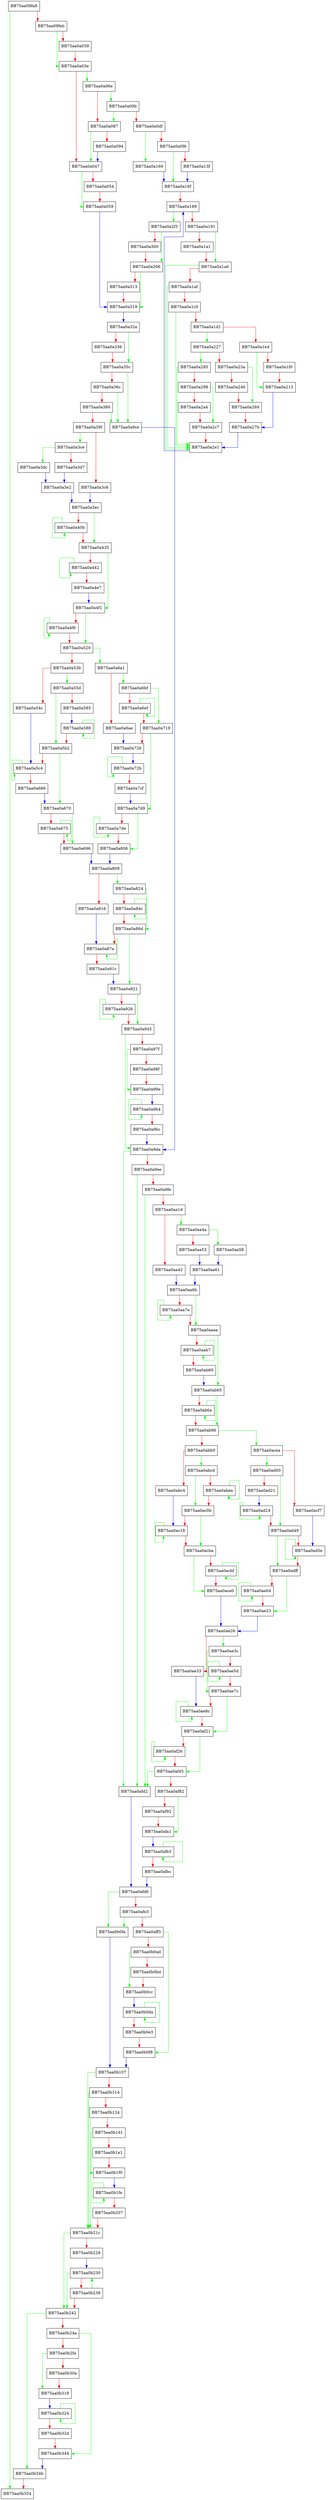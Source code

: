 digraph pe_preparetelemetrydata {
  node [shape="box"];
  graph [splines=ortho];
  BB75aa09fa8 -> BB75aa0b354 [color="green"];
  BB75aa09fa8 -> BB75aa09feb [color="red"];
  BB75aa09feb -> BB75aa0a03e [color="green"];
  BB75aa09feb -> BB75aa0a039 [color="red"];
  BB75aa0a039 -> BB75aa0a03e [color="red"];
  BB75aa0a03e -> BB75aa0a06e [color="green"];
  BB75aa0a03e -> BB75aa0a047 [color="red"];
  BB75aa0a047 -> BB75aa0a059 [color="green"];
  BB75aa0a047 -> BB75aa0a054 [color="red"];
  BB75aa0a054 -> BB75aa0a059 [color="red"];
  BB75aa0a059 -> BB75aa0a319 [color="blue"];
  BB75aa0a06e -> BB75aa0a09b [color="green"];
  BB75aa0a06e -> BB75aa0a087 [color="red"];
  BB75aa0a087 -> BB75aa0a047 [color="green"];
  BB75aa0a087 -> BB75aa0a094 [color="red"];
  BB75aa0a094 -> BB75aa0a047 [color="blue"];
  BB75aa0a09b -> BB75aa0a087 [color="green"];
  BB75aa0a09b -> BB75aa0a0df [color="red"];
  BB75aa0a0df -> BB75aa0a169 [color="green"];
  BB75aa0a0df -> BB75aa0a0f6 [color="red"];
  BB75aa0a0f6 -> BB75aa0a16f [color="green"];
  BB75aa0a0f6 -> BB75aa0a13f [color="red"];
  BB75aa0a13f -> BB75aa0a16f [color="blue"];
  BB75aa0a169 -> BB75aa0a16f [color="blue"];
  BB75aa0a16f -> BB75aa0a189 [color="red"];
  BB75aa0a189 -> BB75aa0a2f3 [color="green"];
  BB75aa0a189 -> BB75aa0a191 [color="red"];
  BB75aa0a191 -> BB75aa0a1a6 [color="green"];
  BB75aa0a191 -> BB75aa0a1a1 [color="red"];
  BB75aa0a1a1 -> BB75aa0a1a6 [color="red"];
  BB75aa0a1a6 -> BB75aa0a2e1 [color="green"];
  BB75aa0a1a6 -> BB75aa0a1af [color="red"];
  BB75aa0a1af -> BB75aa0a2e1 [color="green"];
  BB75aa0a1af -> BB75aa0a1c0 [color="red"];
  BB75aa0a1c0 -> BB75aa0a2e1 [color="green"];
  BB75aa0a1c0 -> BB75aa0a1d1 [color="red"];
  BB75aa0a1d1 -> BB75aa0a227 [color="green"];
  BB75aa0a1d1 -> BB75aa0a1e4 [color="red"];
  BB75aa0a1e4 -> BB75aa0a213 [color="green"];
  BB75aa0a1e4 -> BB75aa0a1f0 [color="red"];
  BB75aa0a1f0 -> BB75aa0a213 [color="red"];
  BB75aa0a213 -> BB75aa0a27b [color="blue"];
  BB75aa0a227 -> BB75aa0a285 [color="green"];
  BB75aa0a227 -> BB75aa0a23a [color="red"];
  BB75aa0a23a -> BB75aa0a269 [color="green"];
  BB75aa0a23a -> BB75aa0a246 [color="red"];
  BB75aa0a246 -> BB75aa0a269 [color="red"];
  BB75aa0a269 -> BB75aa0a27b [color="red"];
  BB75aa0a27b -> BB75aa0a2e1 [color="blue"];
  BB75aa0a285 -> BB75aa0a2e1 [color="green"];
  BB75aa0a285 -> BB75aa0a298 [color="red"];
  BB75aa0a298 -> BB75aa0a2c7 [color="green"];
  BB75aa0a298 -> BB75aa0a2a4 [color="red"];
  BB75aa0a2a4 -> BB75aa0a2c7 [color="red"];
  BB75aa0a2c7 -> BB75aa0a2e1 [color="red"];
  BB75aa0a2e1 -> BB75aa0a189 [color="blue"];
  BB75aa0a2f3 -> BB75aa0a306 [color="green"];
  BB75aa0a2f3 -> BB75aa0a300 [color="red"];
  BB75aa0a300 -> BB75aa0a306 [color="red"];
  BB75aa0a306 -> BB75aa0a319 [color="green"];
  BB75aa0a306 -> BB75aa0a313 [color="red"];
  BB75aa0a313 -> BB75aa0a319 [color="red"];
  BB75aa0a319 -> BB75aa0a32a [color="blue"];
  BB75aa0a32a -> BB75aa0a35c [color="green"];
  BB75aa0a32a -> BB75aa0a336 [color="red"];
  BB75aa0a336 -> BB75aa0a35c [color="red"];
  BB75aa0a35c -> BB75aa0a9ce [color="green"];
  BB75aa0a35c -> BB75aa0a36c [color="red"];
  BB75aa0a36c -> BB75aa0a9ce [color="green"];
  BB75aa0a36c -> BB75aa0a380 [color="red"];
  BB75aa0a380 -> BB75aa0a9ce [color="green"];
  BB75aa0a380 -> BB75aa0a39f [color="red"];
  BB75aa0a39f -> BB75aa0a3ce [color="green"];
  BB75aa0a39f -> BB75aa0a3c6 [color="red"];
  BB75aa0a3c6 -> BB75aa0a3ec [color="blue"];
  BB75aa0a3ce -> BB75aa0a3dc [color="green"];
  BB75aa0a3ce -> BB75aa0a3d7 [color="red"];
  BB75aa0a3d7 -> BB75aa0a3e2 [color="blue"];
  BB75aa0a3dc -> BB75aa0a3e2 [color="blue"];
  BB75aa0a3e2 -> BB75aa0a3ec [color="blue"];
  BB75aa0a3ec -> BB75aa0a435 [color="green"];
  BB75aa0a3ec -> BB75aa0a40b [color="red"];
  BB75aa0a40b -> BB75aa0a40b [color="green"];
  BB75aa0a40b -> BB75aa0a435 [color="red"];
  BB75aa0a435 -> BB75aa0a4f1 [color="green"];
  BB75aa0a435 -> BB75aa0a442 [color="red"];
  BB75aa0a442 -> BB75aa0a442 [color="green"];
  BB75aa0a442 -> BB75aa0a4e7 [color="red"];
  BB75aa0a4e7 -> BB75aa0a4f1 [color="blue"];
  BB75aa0a4f1 -> BB75aa0a520 [color="green"];
  BB75aa0a4f1 -> BB75aa0a4f6 [color="red"];
  BB75aa0a4f6 -> BB75aa0a4f6 [color="green"];
  BB75aa0a4f6 -> BB75aa0a520 [color="red"];
  BB75aa0a520 -> BB75aa0a6a1 [color="green"];
  BB75aa0a520 -> BB75aa0a53b [color="red"];
  BB75aa0a53b -> BB75aa0a55d [color="green"];
  BB75aa0a53b -> BB75aa0a54c [color="red"];
  BB75aa0a54c -> BB75aa0a5c4 [color="blue"];
  BB75aa0a55d -> BB75aa0a5b2 [color="green"];
  BB75aa0a55d -> BB75aa0a585 [color="red"];
  BB75aa0a585 -> BB75aa0a588 [color="blue"];
  BB75aa0a588 -> BB75aa0a588 [color="green"];
  BB75aa0a588 -> BB75aa0a5b2 [color="red"];
  BB75aa0a5b2 -> BB75aa0a670 [color="green"];
  BB75aa0a5b2 -> BB75aa0a5c4 [color="red"];
  BB75aa0a5c4 -> BB75aa0a5c4 [color="green"];
  BB75aa0a5c4 -> BB75aa0a666 [color="red"];
  BB75aa0a666 -> BB75aa0a670 [color="blue"];
  BB75aa0a670 -> BB75aa0a696 [color="green"];
  BB75aa0a670 -> BB75aa0a675 [color="red"];
  BB75aa0a675 -> BB75aa0a675 [color="green"];
  BB75aa0a675 -> BB75aa0a696 [color="red"];
  BB75aa0a696 -> BB75aa0a809 [color="blue"];
  BB75aa0a6a1 -> BB75aa0a6bf [color="green"];
  BB75aa0a6a1 -> BB75aa0a6ae [color="red"];
  BB75aa0a6ae -> BB75aa0a726 [color="blue"];
  BB75aa0a6bf -> BB75aa0a719 [color="green"];
  BB75aa0a6bf -> BB75aa0a6ef [color="red"];
  BB75aa0a6ef -> BB75aa0a6ef [color="green"];
  BB75aa0a6ef -> BB75aa0a719 [color="red"];
  BB75aa0a719 -> BB75aa0a7d9 [color="green"];
  BB75aa0a719 -> BB75aa0a726 [color="red"];
  BB75aa0a726 -> BB75aa0a72b [color="blue"];
  BB75aa0a72b -> BB75aa0a72b [color="green"];
  BB75aa0a72b -> BB75aa0a7cf [color="red"];
  BB75aa0a7cf -> BB75aa0a7d9 [color="blue"];
  BB75aa0a7d9 -> BB75aa0a806 [color="green"];
  BB75aa0a7d9 -> BB75aa0a7de [color="red"];
  BB75aa0a7de -> BB75aa0a7de [color="green"];
  BB75aa0a7de -> BB75aa0a806 [color="red"];
  BB75aa0a806 -> BB75aa0a809 [color="blue"];
  BB75aa0a809 -> BB75aa0a824 [color="green"];
  BB75aa0a809 -> BB75aa0a816 [color="red"];
  BB75aa0a816 -> BB75aa0a87a [color="blue"];
  BB75aa0a824 -> BB75aa0a86d [color="green"];
  BB75aa0a824 -> BB75aa0a84c [color="red"];
  BB75aa0a84c -> BB75aa0a84c [color="green"];
  BB75aa0a84c -> BB75aa0a86d [color="red"];
  BB75aa0a86d -> BB75aa0a921 [color="green"];
  BB75aa0a86d -> BB75aa0a87a [color="red"];
  BB75aa0a87a -> BB75aa0a87a [color="green"];
  BB75aa0a87a -> BB75aa0a91c [color="red"];
  BB75aa0a91c -> BB75aa0a921 [color="blue"];
  BB75aa0a921 -> BB75aa0a945 [color="green"];
  BB75aa0a921 -> BB75aa0a926 [color="red"];
  BB75aa0a926 -> BB75aa0a926 [color="green"];
  BB75aa0a926 -> BB75aa0a945 [color="red"];
  BB75aa0a945 -> BB75aa0a9da [color="green"];
  BB75aa0a945 -> BB75aa0a97f [color="red"];
  BB75aa0a97f -> BB75aa0a99e [color="green"];
  BB75aa0a97f -> BB75aa0a98f [color="red"];
  BB75aa0a98f -> BB75aa0a99e [color="red"];
  BB75aa0a99e -> BB75aa0a9b4 [color="blue"];
  BB75aa0a9b4 -> BB75aa0a9b4 [color="green"];
  BB75aa0a9b4 -> BB75aa0a9bc [color="red"];
  BB75aa0a9bc -> BB75aa0a9da [color="blue"];
  BB75aa0a9ce -> BB75aa0a9da [color="blue"];
  BB75aa0a9da -> BB75aa0afd2 [color="green"];
  BB75aa0a9da -> BB75aa0a9ee [color="red"];
  BB75aa0a9ee -> BB75aa0afd2 [color="green"];
  BB75aa0a9ee -> BB75aa0a9fe [color="red"];
  BB75aa0a9fe -> BB75aa0afd2 [color="green"];
  BB75aa0a9fe -> BB75aa0aa1d [color="red"];
  BB75aa0aa1d -> BB75aa0aa4a [color="green"];
  BB75aa0aa1d -> BB75aa0aa42 [color="red"];
  BB75aa0aa42 -> BB75aa0aa6b [color="blue"];
  BB75aa0aa4a -> BB75aa0aa58 [color="green"];
  BB75aa0aa4a -> BB75aa0aa53 [color="red"];
  BB75aa0aa53 -> BB75aa0aa61 [color="blue"];
  BB75aa0aa58 -> BB75aa0aa61 [color="blue"];
  BB75aa0aa61 -> BB75aa0aa6b [color="blue"];
  BB75aa0aa6b -> BB75aa0aaaa [color="green"];
  BB75aa0aa6b -> BB75aa0aa7e [color="red"];
  BB75aa0aa7e -> BB75aa0aa7e [color="green"];
  BB75aa0aa7e -> BB75aa0aaaa [color="red"];
  BB75aa0aaaa -> BB75aa0ab65 [color="green"];
  BB75aa0aaaa -> BB75aa0aab7 [color="red"];
  BB75aa0aab7 -> BB75aa0aab7 [color="green"];
  BB75aa0aab7 -> BB75aa0ab60 [color="red"];
  BB75aa0ab60 -> BB75aa0ab65 [color="blue"];
  BB75aa0ab65 -> BB75aa0ab96 [color="green"];
  BB75aa0ab65 -> BB75aa0ab6a [color="red"];
  BB75aa0ab6a -> BB75aa0ab6a [color="green"];
  BB75aa0ab6a -> BB75aa0ab96 [color="red"];
  BB75aa0ab96 -> BB75aa0acea [color="green"];
  BB75aa0ab96 -> BB75aa0abb9 [color="red"];
  BB75aa0abb9 -> BB75aa0abcd [color="green"];
  BB75aa0abb9 -> BB75aa0abc4 [color="red"];
  BB75aa0abc4 -> BB75aa0ac18 [color="blue"];
  BB75aa0abcd -> BB75aa0ac0b [color="green"];
  BB75aa0abcd -> BB75aa0abea [color="red"];
  BB75aa0abea -> BB75aa0abea [color="green"];
  BB75aa0abea -> BB75aa0ac0b [color="red"];
  BB75aa0ac0b -> BB75aa0acba [color="green"];
  BB75aa0ac0b -> BB75aa0ac18 [color="red"];
  BB75aa0ac18 -> BB75aa0ac18 [color="green"];
  BB75aa0ac18 -> BB75aa0acba [color="red"];
  BB75aa0acba -> BB75aa0ace0 [color="green"];
  BB75aa0acba -> BB75aa0acbf [color="red"];
  BB75aa0acbf -> BB75aa0acbf [color="green"];
  BB75aa0acbf -> BB75aa0ace0 [color="red"];
  BB75aa0ace0 -> BB75aa0ae26 [color="blue"];
  BB75aa0acea -> BB75aa0ad00 [color="green"];
  BB75aa0acea -> BB75aa0acf7 [color="red"];
  BB75aa0acf7 -> BB75aa0ad5e [color="blue"];
  BB75aa0ad00 -> BB75aa0ad49 [color="green"];
  BB75aa0ad00 -> BB75aa0ad21 [color="red"];
  BB75aa0ad21 -> BB75aa0ad24 [color="blue"];
  BB75aa0ad24 -> BB75aa0ad24 [color="green"];
  BB75aa0ad24 -> BB75aa0ad49 [color="red"];
  BB75aa0ad49 -> BB75aa0adff [color="green"];
  BB75aa0ad49 -> BB75aa0ad5e [color="red"];
  BB75aa0ad5e -> BB75aa0ad5e [color="green"];
  BB75aa0ad5e -> BB75aa0adff [color="red"];
  BB75aa0adff -> BB75aa0ae23 [color="green"];
  BB75aa0adff -> BB75aa0ae04 [color="red"];
  BB75aa0ae04 -> BB75aa0ae04 [color="green"];
  BB75aa0ae04 -> BB75aa0ae23 [color="red"];
  BB75aa0ae23 -> BB75aa0ae26 [color="blue"];
  BB75aa0ae26 -> BB75aa0ae3c [color="green"];
  BB75aa0ae26 -> BB75aa0ae33 [color="red"];
  BB75aa0ae33 -> BB75aa0ae8c [color="blue"];
  BB75aa0ae3c -> BB75aa0ae7c [color="green"];
  BB75aa0ae3c -> BB75aa0ae5d [color="red"];
  BB75aa0ae5d -> BB75aa0ae5d [color="green"];
  BB75aa0ae5d -> BB75aa0ae7c [color="red"];
  BB75aa0ae7c -> BB75aa0af21 [color="green"];
  BB75aa0ae7c -> BB75aa0ae8c [color="red"];
  BB75aa0ae8c -> BB75aa0ae8c [color="green"];
  BB75aa0ae8c -> BB75aa0af21 [color="red"];
  BB75aa0af21 -> BB75aa0af45 [color="green"];
  BB75aa0af21 -> BB75aa0af26 [color="red"];
  BB75aa0af26 -> BB75aa0af26 [color="green"];
  BB75aa0af26 -> BB75aa0af45 [color="red"];
  BB75aa0af45 -> BB75aa0afd2 [color="green"];
  BB75aa0af45 -> BB75aa0af82 [color="red"];
  BB75aa0af82 -> BB75aa0afa1 [color="green"];
  BB75aa0af82 -> BB75aa0af92 [color="red"];
  BB75aa0af92 -> BB75aa0afa1 [color="red"];
  BB75aa0afa1 -> BB75aa0afb3 [color="blue"];
  BB75aa0afb3 -> BB75aa0afb3 [color="green"];
  BB75aa0afb3 -> BB75aa0afbc [color="red"];
  BB75aa0afbc -> BB75aa0afd6 [color="blue"];
  BB75aa0afd2 -> BB75aa0afd6 [color="blue"];
  BB75aa0afd6 -> BB75aa0b0fa [color="green"];
  BB75aa0afd6 -> BB75aa0afe3 [color="red"];
  BB75aa0afe3 -> BB75aa0b0fa [color="green"];
  BB75aa0afe3 -> BB75aa0aff3 [color="red"];
  BB75aa0aff3 -> BB75aa0b0f8 [color="green"];
  BB75aa0aff3 -> BB75aa0b0ad [color="red"];
  BB75aa0b0ad -> BB75aa0b0cc [color="green"];
  BB75aa0b0ad -> BB75aa0b0bd [color="red"];
  BB75aa0b0bd -> BB75aa0b0cc [color="red"];
  BB75aa0b0cc -> BB75aa0b0da [color="blue"];
  BB75aa0b0da -> BB75aa0b0da [color="green"];
  BB75aa0b0da -> BB75aa0b0e3 [color="red"];
  BB75aa0b0e3 -> BB75aa0b0f8 [color="red"];
  BB75aa0b0f8 -> BB75aa0b107 [color="blue"];
  BB75aa0b0fa -> BB75aa0b107 [color="blue"];
  BB75aa0b107 -> BB75aa0b21c [color="green"];
  BB75aa0b107 -> BB75aa0b114 [color="red"];
  BB75aa0b114 -> BB75aa0b21c [color="green"];
  BB75aa0b114 -> BB75aa0b124 [color="red"];
  BB75aa0b124 -> BB75aa0b21c [color="green"];
  BB75aa0b124 -> BB75aa0b1d1 [color="red"];
  BB75aa0b1d1 -> BB75aa0b1f0 [color="green"];
  BB75aa0b1d1 -> BB75aa0b1e1 [color="red"];
  BB75aa0b1e1 -> BB75aa0b1f0 [color="red"];
  BB75aa0b1f0 -> BB75aa0b1fe [color="blue"];
  BB75aa0b1fe -> BB75aa0b1fe [color="green"];
  BB75aa0b1fe -> BB75aa0b207 [color="red"];
  BB75aa0b207 -> BB75aa0b21c [color="red"];
  BB75aa0b21c -> BB75aa0b242 [color="green"];
  BB75aa0b21c -> BB75aa0b229 [color="red"];
  BB75aa0b229 -> BB75aa0b230 [color="blue"];
  BB75aa0b230 -> BB75aa0b242 [color="green"];
  BB75aa0b230 -> BB75aa0b238 [color="red"];
  BB75aa0b238 -> BB75aa0b230 [color="green"];
  BB75aa0b238 -> BB75aa0b242 [color="red"];
  BB75aa0b242 -> BB75aa0b34b [color="green"];
  BB75aa0b242 -> BB75aa0b24a [color="red"];
  BB75aa0b24a -> BB75aa0b344 [color="green"];
  BB75aa0b24a -> BB75aa0b2fa [color="red"];
  BB75aa0b2fa -> BB75aa0b319 [color="green"];
  BB75aa0b2fa -> BB75aa0b30a [color="red"];
  BB75aa0b30a -> BB75aa0b319 [color="red"];
  BB75aa0b319 -> BB75aa0b324 [color="blue"];
  BB75aa0b324 -> BB75aa0b324 [color="green"];
  BB75aa0b324 -> BB75aa0b32d [color="red"];
  BB75aa0b32d -> BB75aa0b344 [color="red"];
  BB75aa0b344 -> BB75aa0b34b [color="blue"];
  BB75aa0b34b -> BB75aa0b354 [color="red"];
}
